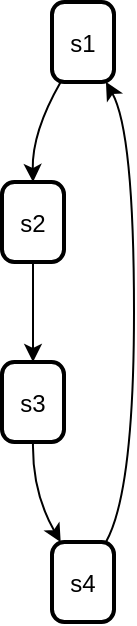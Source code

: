 <mxfile version="26.0.9">
  <diagram name="Page-1" id="Fa01kgOjmWI3t11_XYtY">
    <mxGraphModel>
      <root>
        <mxCell id="0" />
        <mxCell id="1" parent="0" />
        <mxCell id="2" value="s1" style="rounded=1;arcSize=20;strokeWidth=2" vertex="1" parent="1">
          <mxGeometry x="33" y="8" width="31" height="40" as="geometry" />
        </mxCell>
        <mxCell id="3" value="s2" style="rounded=1;arcSize=20;strokeWidth=2" vertex="1" parent="1">
          <mxGeometry x="8" y="98" width="31" height="40" as="geometry" />
        </mxCell>
        <mxCell id="4" value="s3" style="rounded=1;arcSize=20;strokeWidth=2" vertex="1" parent="1">
          <mxGeometry x="8" y="188" width="31" height="40" as="geometry" />
        </mxCell>
        <mxCell id="5" value="s4" style="rounded=1;arcSize=20;strokeWidth=2" vertex="1" parent="1">
          <mxGeometry x="33" y="278" width="31" height="40" as="geometry" />
        </mxCell>
        <mxCell id="6" value="" style="curved=1;startArrow=none;;exitX=0.14;exitY=1;entryX=0.5;entryY=0;" edge="1" parent="1" source="2" target="3">
          <mxGeometry relative="1" as="geometry">
            <Array as="points">
              <mxPoint x="23" y="73" />
            </Array>
          </mxGeometry>
        </mxCell>
        <mxCell id="7" value="" style="curved=1;startArrow=none;;exitX=0.5;exitY=1;entryX=0.5;entryY=0;" edge="1" parent="1" source="3" target="4">
          <mxGeometry relative="1" as="geometry">
            <Array as="points" />
          </mxGeometry>
        </mxCell>
        <mxCell id="8" value="" style="curved=1;startArrow=none;;exitX=0.5;exitY=1;entryX=0.14;entryY=0;" edge="1" parent="1" source="4" target="5">
          <mxGeometry relative="1" as="geometry">
            <Array as="points">
              <mxPoint x="23" y="253" />
            </Array>
          </mxGeometry>
        </mxCell>
        <mxCell id="9" value="" style="curved=1;startArrow=none;;exitX=0.87;exitY=0;entryX=0.87;entryY=1;" edge="1" parent="1" source="5" target="2">
          <mxGeometry relative="1" as="geometry">
            <Array as="points">
              <mxPoint x="74" y="253" />
              <mxPoint x="74" y="73" />
            </Array>
          </mxGeometry>
        </mxCell>
      </root>
    </mxGraphModel>
  </diagram>
</mxfile>
